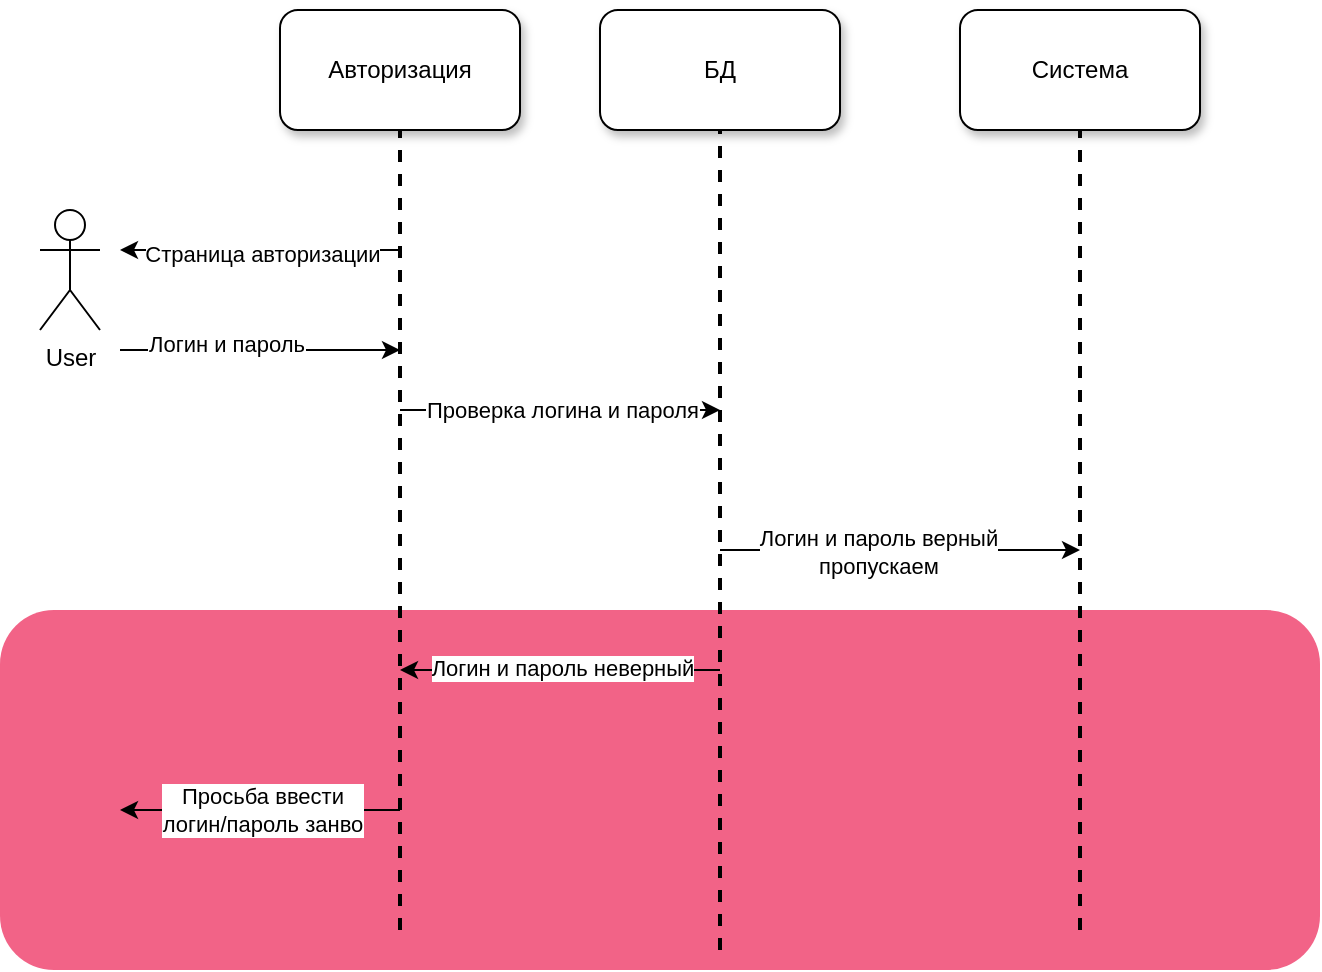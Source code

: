 <mxfile version="21.1.2" type="device">
  <diagram id="6a731a19-8d31-9384-78a2-239565b7b9f0" name="Page-1">
    <mxGraphModel dx="988" dy="669" grid="1" gridSize="10" guides="1" tooltips="1" connect="1" arrows="1" fold="1" page="1" pageScale="1" pageWidth="1169" pageHeight="827" background="none" math="0" shadow="0">
      <root>
        <mxCell id="0" />
        <mxCell id="1" parent="0" />
        <mxCell id="_bgAiV4pZdsPclZ5LFkD-21" value="" style="fillColor=#f26387;strokeColor=none;whiteSpace=wrap;html=1;rounded=1;" vertex="1" parent="1">
          <mxGeometry x="190" y="560" width="660" height="180" as="geometry" />
        </mxCell>
        <mxCell id="_bgAiV4pZdsPclZ5LFkD-2" value="User&lt;br&gt;" style="shape=umlActor;verticalLabelPosition=bottom;verticalAlign=top;html=1;outlineConnect=0;" vertex="1" parent="1">
          <mxGeometry x="210" y="360" width="30" height="60" as="geometry" />
        </mxCell>
        <mxCell id="_bgAiV4pZdsPclZ5LFkD-3" value="Авторизация" style="rounded=1;whiteSpace=wrap;html=1;shadow=1;" vertex="1" parent="1">
          <mxGeometry x="330" y="260" width="120" height="60" as="geometry" />
        </mxCell>
        <mxCell id="_bgAiV4pZdsPclZ5LFkD-4" value="Система" style="rounded=1;whiteSpace=wrap;html=1;shadow=1;" vertex="1" parent="1">
          <mxGeometry x="670" y="260" width="120" height="60" as="geometry" />
        </mxCell>
        <mxCell id="_bgAiV4pZdsPclZ5LFkD-5" value="БД" style="rounded=1;whiteSpace=wrap;html=1;glass=0;shadow=1;" vertex="1" parent="1">
          <mxGeometry x="490" y="260" width="120" height="60" as="geometry" />
        </mxCell>
        <mxCell id="_bgAiV4pZdsPclZ5LFkD-6" value="" style="endArrow=none;dashed=1;html=1;rounded=0;entryX=0.5;entryY=1;entryDx=0;entryDy=0;strokeWidth=2;" edge="1" parent="1" target="_bgAiV4pZdsPclZ5LFkD-3">
          <mxGeometry width="50" height="50" relative="1" as="geometry">
            <mxPoint x="390" y="720" as="sourcePoint" />
            <mxPoint x="530" y="500" as="targetPoint" />
          </mxGeometry>
        </mxCell>
        <mxCell id="_bgAiV4pZdsPclZ5LFkD-7" value="" style="endArrow=none;dashed=1;html=1;rounded=0;entryX=0.5;entryY=1;entryDx=0;entryDy=0;strokeWidth=2;" edge="1" parent="1" target="_bgAiV4pZdsPclZ5LFkD-5">
          <mxGeometry width="50" height="50" relative="1" as="geometry">
            <mxPoint x="550" y="730" as="sourcePoint" />
            <mxPoint x="530" y="500" as="targetPoint" />
          </mxGeometry>
        </mxCell>
        <mxCell id="_bgAiV4pZdsPclZ5LFkD-8" value="" style="endArrow=none;dashed=1;html=1;rounded=0;entryX=0.5;entryY=1;entryDx=0;entryDy=0;strokeWidth=2;" edge="1" parent="1" target="_bgAiV4pZdsPclZ5LFkD-4">
          <mxGeometry width="50" height="50" relative="1" as="geometry">
            <mxPoint x="730" y="720" as="sourcePoint" />
            <mxPoint x="530" y="500" as="targetPoint" />
          </mxGeometry>
        </mxCell>
        <mxCell id="_bgAiV4pZdsPclZ5LFkD-9" value="" style="endArrow=classic;html=1;rounded=0;" edge="1" parent="1">
          <mxGeometry width="50" height="50" relative="1" as="geometry">
            <mxPoint x="390" y="380" as="sourcePoint" />
            <mxPoint x="250" y="380" as="targetPoint" />
          </mxGeometry>
        </mxCell>
        <mxCell id="_bgAiV4pZdsPclZ5LFkD-11" value="Страница авторизации" style="edgeLabel;html=1;align=center;verticalAlign=middle;resizable=0;points=[];" vertex="1" connectable="0" parent="_bgAiV4pZdsPclZ5LFkD-9">
          <mxGeometry x="0.351" y="2" relative="1" as="geometry">
            <mxPoint x="25" as="offset" />
          </mxGeometry>
        </mxCell>
        <mxCell id="_bgAiV4pZdsPclZ5LFkD-10" value="" style="endArrow=classic;html=1;rounded=0;" edge="1" parent="1">
          <mxGeometry width="50" height="50" relative="1" as="geometry">
            <mxPoint x="250" y="430" as="sourcePoint" />
            <mxPoint x="390" y="430" as="targetPoint" />
          </mxGeometry>
        </mxCell>
        <mxCell id="_bgAiV4pZdsPclZ5LFkD-12" value="Логин и пароль" style="edgeLabel;html=1;align=center;verticalAlign=middle;resizable=0;points=[];" vertex="1" connectable="0" parent="_bgAiV4pZdsPclZ5LFkD-10">
          <mxGeometry x="-0.251" y="3" relative="1" as="geometry">
            <mxPoint as="offset" />
          </mxGeometry>
        </mxCell>
        <mxCell id="_bgAiV4pZdsPclZ5LFkD-13" value="" style="endArrow=classic;html=1;rounded=0;" edge="1" parent="1">
          <mxGeometry width="50" height="50" relative="1" as="geometry">
            <mxPoint x="390" y="460" as="sourcePoint" />
            <mxPoint x="550" y="460" as="targetPoint" />
          </mxGeometry>
        </mxCell>
        <mxCell id="_bgAiV4pZdsPclZ5LFkD-14" value="Проверка логина и пароля" style="edgeLabel;html=1;align=center;verticalAlign=middle;resizable=0;points=[];" vertex="1" connectable="0" parent="_bgAiV4pZdsPclZ5LFkD-13">
          <mxGeometry x="-0.295" relative="1" as="geometry">
            <mxPoint x="24" as="offset" />
          </mxGeometry>
        </mxCell>
        <mxCell id="_bgAiV4pZdsPclZ5LFkD-15" value="" style="endArrow=classic;html=1;rounded=0;" edge="1" parent="1">
          <mxGeometry width="50" height="50" relative="1" as="geometry">
            <mxPoint x="550" y="530" as="sourcePoint" />
            <mxPoint x="730" y="530" as="targetPoint" />
          </mxGeometry>
        </mxCell>
        <mxCell id="_bgAiV4pZdsPclZ5LFkD-16" value="Логин и пароль верный&lt;br&gt;пропускаем" style="edgeLabel;html=1;align=center;verticalAlign=middle;resizable=0;points=[];" vertex="1" connectable="0" parent="_bgAiV4pZdsPclZ5LFkD-15">
          <mxGeometry x="-0.129" y="-1" relative="1" as="geometry">
            <mxPoint as="offset" />
          </mxGeometry>
        </mxCell>
        <mxCell id="_bgAiV4pZdsPclZ5LFkD-17" value="" style="endArrow=classic;html=1;rounded=0;" edge="1" parent="1">
          <mxGeometry width="50" height="50" relative="1" as="geometry">
            <mxPoint x="550" y="590" as="sourcePoint" />
            <mxPoint x="390" y="590" as="targetPoint" />
            <Array as="points" />
          </mxGeometry>
        </mxCell>
        <mxCell id="_bgAiV4pZdsPclZ5LFkD-18" value="Логин и пароль неверный" style="edgeLabel;html=1;align=center;verticalAlign=middle;resizable=0;points=[];" vertex="1" connectable="0" parent="_bgAiV4pZdsPclZ5LFkD-17">
          <mxGeometry x="0.207" y="-1" relative="1" as="geometry">
            <mxPoint x="17" as="offset" />
          </mxGeometry>
        </mxCell>
        <mxCell id="_bgAiV4pZdsPclZ5LFkD-19" value="" style="endArrow=classic;html=1;rounded=0;" edge="1" parent="1">
          <mxGeometry width="50" height="50" relative="1" as="geometry">
            <mxPoint x="390" y="660" as="sourcePoint" />
            <mxPoint x="250" y="660" as="targetPoint" />
          </mxGeometry>
        </mxCell>
        <mxCell id="_bgAiV4pZdsPclZ5LFkD-20" value="Просьба ввести &lt;br&gt;логин/пароль занво" style="edgeLabel;html=1;align=center;verticalAlign=middle;resizable=0;points=[];" vertex="1" connectable="0" parent="_bgAiV4pZdsPclZ5LFkD-19">
          <mxGeometry x="0.337" relative="1" as="geometry">
            <mxPoint x="24" as="offset" />
          </mxGeometry>
        </mxCell>
      </root>
    </mxGraphModel>
  </diagram>
</mxfile>
